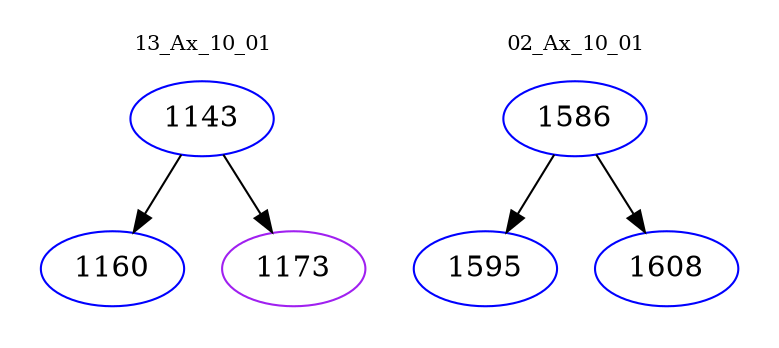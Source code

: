 digraph{
subgraph cluster_0 {
color = white
label = "13_Ax_10_01";
fontsize=10;
T0_1143 [label="1143", color="blue"]
T0_1143 -> T0_1160 [color="black"]
T0_1160 [label="1160", color="blue"]
T0_1143 -> T0_1173 [color="black"]
T0_1173 [label="1173", color="purple"]
}
subgraph cluster_1 {
color = white
label = "02_Ax_10_01";
fontsize=10;
T1_1586 [label="1586", color="blue"]
T1_1586 -> T1_1595 [color="black"]
T1_1595 [label="1595", color="blue"]
T1_1586 -> T1_1608 [color="black"]
T1_1608 [label="1608", color="blue"]
}
}

